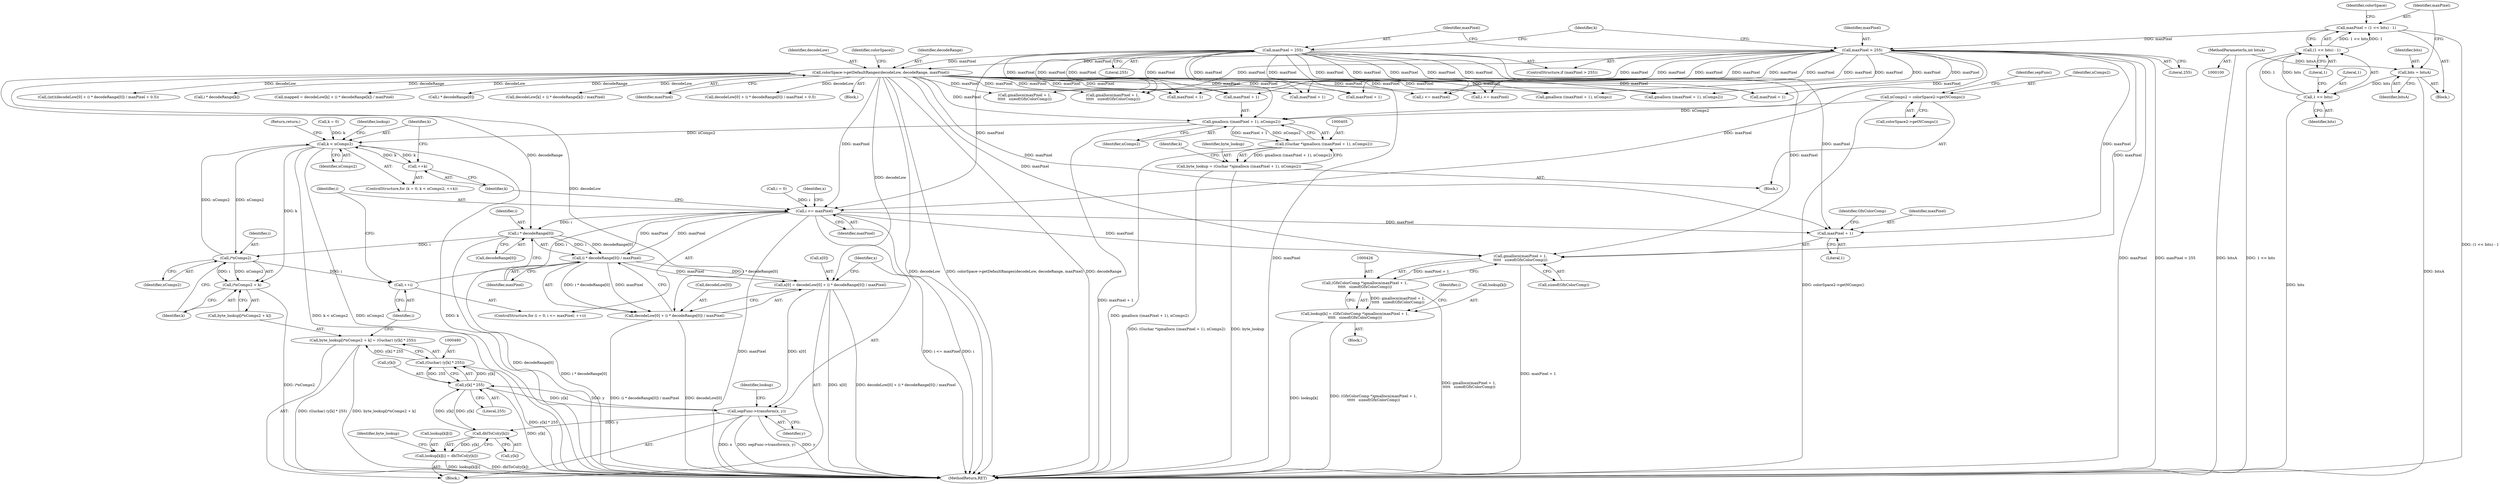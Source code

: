 digraph "0_poppler_7b2d314a61fd0e12f47c62996cb49ec0d1ba747a_4@API" {
"1000406" [label="(Call,gmallocn ((maxPixel + 1), nComps2))"];
"1000136" [label="(Call,maxPixel > 255)"];
"1000125" [label="(Call,maxPixel = (1 << bits) - 1)"];
"1000127" [label="(Call,(1 << bits) - 1)"];
"1000128" [label="(Call,1 << bits)"];
"1000122" [label="(Call,bits = bitsA)"];
"1000101" [label="(MethodParameterIn,int bitsA)"];
"1000163" [label="(Call,colorSpace->getDefaultRanges(decodeLow, decodeRange, maxPixel))"];
"1000139" [label="(Call,maxPixel = 255)"];
"1000396" [label="(Call,nComps2 = colorSpace2->getNComps())"];
"1000404" [label="(Call,(Guchar *)gmallocn ((maxPixel + 1), nComps2))"];
"1000402" [label="(Call,byte_lookup = (Guchar *)gmallocn ((maxPixel + 1), nComps2))"];
"1000415" [label="(Call,k < nComps2)"];
"1000418" [label="(Call,++k)"];
"1000475" [label="(Call,i*nComps2)"];
"1000440" [label="(Call,++i)"];
"1000437" [label="(Call,i <= maxPixel)"];
"1000427" [label="(Call,gmallocn(maxPixel + 1,\n\t\t\t\t\t   sizeof(GfxColorComp)))"];
"1000425" [label="(Call,(GfxColorComp *)gmallocn(maxPixel + 1,\n\t\t\t\t\t   sizeof(GfxColorComp)))"];
"1000421" [label="(Call,lookup[k] = (GfxColorComp *)gmallocn(maxPixel + 1,\n\t\t\t\t\t   sizeof(GfxColorComp)))"];
"1000428" [label="(Call,maxPixel + 1)"];
"1000452" [label="(Call,i * decodeRange[0])"];
"1000451" [label="(Call,(i * decodeRange[0]) / maxPixel)"];
"1000443" [label="(Call,x[0] = decodeLow[0] + (i * decodeRange[0]) / maxPixel)"];
"1000458" [label="(Call,sepFunc->transform(x, y))"];
"1000467" [label="(Call,dblToCol(y[k]))"];
"1000461" [label="(Call,lookup[k][i] = dblToCol(y[k]))"];
"1000481" [label="(Call,y[k] * 255)"];
"1000479" [label="(Call,(Guchar) (y[k] * 255))"];
"1000471" [label="(Call,byte_lookup[i*nComps2 + k] = (Guchar) (y[k] * 255))"];
"1000447" [label="(Call,decodeLow[0] + (i * decodeRange[0]) / maxPixel)"];
"1000474" [label="(Call,i*nComps2 + k)"];
"1000482" [label="(Call,y[k])"];
"1000435" [label="(Identifier,i)"];
"1000452" [label="(Call,i * decodeRange[0])"];
"1000101" [label="(MethodParameterIn,int bitsA)"];
"1000432" [label="(Identifier,GfxColorComp)"];
"1000481" [label="(Call,y[k] * 255)"];
"1000442" [label="(Block,)"];
"1000133" [label="(Identifier,colorSpace)"];
"1000404" [label="(Call,(Guchar *)gmallocn ((maxPixel + 1), nComps2))"];
"1000433" [label="(ControlStructure,for (i = 0; i <= maxPixel; ++i))"];
"1000413" [label="(Identifier,k)"];
"1000137" [label="(Identifier,maxPixel)"];
"1000129" [label="(Literal,1)"];
"1000410" [label="(Identifier,nComps2)"];
"1000123" [label="(Identifier,bits)"];
"1000472" [label="(Call,byte_lookup[i*nComps2 + k])"];
"1000127" [label="(Call,(1 << bits) - 1)"];
"1000422" [label="(Call,lookup[k])"];
"1000478" [label="(Identifier,k)"];
"1000124" [label="(Identifier,bitsA)"];
"1000583" [label="(Return,return;)"];
"1000271" [label="(Call,gmallocn ((maxPixel + 1), nComps2))"];
"1000292" [label="(Call,gmallocn(maxPixel + 1,\n \t\t\t\t\t   sizeof(GfxColorComp)))"];
"1000445" [label="(Identifier,x)"];
"1000310" [label="(Call,(int)(decodeLow[0] + (i * decodeRange[0]) / maxPixel + 0.5))"];
"1000536" [label="(Call,i * decodeRange[k])"];
"1000403" [label="(Identifier,byte_lookup)"];
"1000474" [label="(Call,i*nComps2 + k)"];
"1000144" [label="(Identifier,k)"];
"1000529" [label="(Call,mapped = decodeLow[k] + (i * decodeRange[k]) / maxPixel)"];
"1000125" [label="(Call,maxPixel = (1 << bits) - 1)"];
"1000128" [label="(Call,1 << bits)"];
"1000398" [label="(Call,colorSpace2->getNComps())"];
"1000451" [label="(Call,(i * decodeRange[0]) / maxPixel)"];
"1000407" [label="(Call,maxPixel + 1)"];
"1000419" [label="(Identifier,k)"];
"1000434" [label="(Call,i = 0)"];
"1000479" [label="(Call,(Guchar) (y[k] * 255))"];
"1000131" [label="(Literal,1)"];
"1000476" [label="(Identifier,i)"];
"1000429" [label="(Identifier,maxPixel)"];
"1000440" [label="(Call,++i)"];
"1000459" [label="(Identifier,x)"];
"1000462" [label="(Call,lookup[k][i])"];
"1000138" [label="(Literal,255)"];
"1000406" [label="(Call,gmallocn ((maxPixel + 1), nComps2))"];
"1000473" [label="(Identifier,byte_lookup)"];
"1000302" [label="(Call,i <= maxPixel)"];
"1000438" [label="(Identifier,i)"];
"1000130" [label="(Identifier,bits)"];
"1000430" [label="(Literal,1)"];
"1000475" [label="(Call,i*nComps2)"];
"1000141" [label="(Literal,255)"];
"1000460" [label="(Identifier,y)"];
"1000140" [label="(Identifier,maxPixel)"];
"1000441" [label="(Identifier,i)"];
"1000397" [label="(Identifier,nComps2)"];
"1000139" [label="(Call,maxPixel = 255)"];
"1000122" [label="(Call,bits = bitsA)"];
"1000318" [label="(Call,i * decodeRange[0])"];
"1000126" [label="(Identifier,maxPixel)"];
"1000493" [label="(Call,maxPixel + 1)"];
"1000457" [label="(Identifier,maxPixel)"];
"1000444" [label="(Call,x[0])"];
"1000458" [label="(Call,sepFunc->transform(x, y))"];
"1000418" [label="(Call,++k)"];
"1000400" [label="(Identifier,sepFunc)"];
"1000411" [label="(ControlStructure,for (k = 0; k < nComps2; ++k))"];
"1000454" [label="(Call,decodeRange[0])"];
"1000453" [label="(Identifier,i)"];
"1000523" [label="(Call,i <= maxPixel)"];
"1000492" [label="(Call,gmallocn ((maxPixel + 1), nComps))"];
"1000412" [label="(Call,k = 0)"];
"1000417" [label="(Identifier,nComps2)"];
"1000423" [label="(Identifier,lookup)"];
"1000420" [label="(Block,)"];
"1000431" [label="(Call,sizeof(GfxColorComp))"];
"1000135" [label="(ControlStructure,if (maxPixel > 255))"];
"1000272" [label="(Call,maxPixel + 1)"];
"1000165" [label="(Identifier,decodeRange)"];
"1000531" [label="(Call,decodeLow[k] + (i * decodeRange[k]) / maxPixel)"];
"1000428" [label="(Call,maxPixel + 1)"];
"1000164" [label="(Identifier,decodeLow)"];
"1000593" [label="(MethodReturn,RET)"];
"1000513" [label="(Call,gmallocn(maxPixel + 1,\n\t\t\t\t\t   sizeof(GfxColorComp)))"];
"1000415" [label="(Call,k < nComps2)"];
"1000437" [label="(Call,i <= maxPixel)"];
"1000166" [label="(Identifier,maxPixel)"];
"1000293" [label="(Call,maxPixel + 1)"];
"1000485" [label="(Literal,255)"];
"1000448" [label="(Call,decodeLow[0])"];
"1000387" [label="(Block,)"];
"1000464" [label="(Identifier,lookup)"];
"1000471" [label="(Call,byte_lookup[i*nComps2 + k] = (Guchar) (y[k] * 255))"];
"1000514" [label="(Call,maxPixel + 1)"];
"1000461" [label="(Call,lookup[k][i] = dblToCol(y[k]))"];
"1000427" [label="(Call,gmallocn(maxPixel + 1,\n\t\t\t\t\t   sizeof(GfxColorComp)))"];
"1000468" [label="(Call,y[k])"];
"1000425" [label="(Call,(GfxColorComp *)gmallocn(maxPixel + 1,\n\t\t\t\t\t   sizeof(GfxColorComp)))"];
"1000447" [label="(Call,decodeLow[0] + (i * decodeRange[0]) / maxPixel)"];
"1000136" [label="(Call,maxPixel > 255)"];
"1000236" [label="(Identifier,colorSpace2)"];
"1000477" [label="(Identifier,nComps2)"];
"1000396" [label="(Call,nComps2 = colorSpace2->getNComps())"];
"1000312" [label="(Call,decodeLow[0] + (i * decodeRange[0]) / maxPixel + 0.5)"];
"1000467" [label="(Call,dblToCol(y[k]))"];
"1000402" [label="(Call,byte_lookup = (Guchar *)gmallocn ((maxPixel + 1), nComps2))"];
"1000416" [label="(Identifier,k)"];
"1000104" [label="(Block,)"];
"1000439" [label="(Identifier,maxPixel)"];
"1000421" [label="(Call,lookup[k] = (GfxColorComp *)gmallocn(maxPixel + 1,\n\t\t\t\t\t   sizeof(GfxColorComp)))"];
"1000159" [label="(Block,)"];
"1000443" [label="(Call,x[0] = decodeLow[0] + (i * decodeRange[0]) / maxPixel)"];
"1000163" [label="(Call,colorSpace->getDefaultRanges(decodeLow, decodeRange, maxPixel))"];
"1000406" -> "1000404"  [label="AST: "];
"1000406" -> "1000410"  [label="CFG: "];
"1000407" -> "1000406"  [label="AST: "];
"1000410" -> "1000406"  [label="AST: "];
"1000404" -> "1000406"  [label="CFG: "];
"1000406" -> "1000593"  [label="DDG: maxPixel + 1"];
"1000406" -> "1000404"  [label="DDG: maxPixel + 1"];
"1000406" -> "1000404"  [label="DDG: nComps2"];
"1000136" -> "1000406"  [label="DDG: maxPixel"];
"1000163" -> "1000406"  [label="DDG: maxPixel"];
"1000139" -> "1000406"  [label="DDG: maxPixel"];
"1000396" -> "1000406"  [label="DDG: nComps2"];
"1000406" -> "1000415"  [label="DDG: nComps2"];
"1000136" -> "1000135"  [label="AST: "];
"1000136" -> "1000138"  [label="CFG: "];
"1000137" -> "1000136"  [label="AST: "];
"1000138" -> "1000136"  [label="AST: "];
"1000140" -> "1000136"  [label="CFG: "];
"1000144" -> "1000136"  [label="CFG: "];
"1000136" -> "1000593"  [label="DDG: maxPixel > 255"];
"1000136" -> "1000593"  [label="DDG: maxPixel"];
"1000125" -> "1000136"  [label="DDG: maxPixel"];
"1000136" -> "1000163"  [label="DDG: maxPixel"];
"1000136" -> "1000271"  [label="DDG: maxPixel"];
"1000136" -> "1000272"  [label="DDG: maxPixel"];
"1000136" -> "1000292"  [label="DDG: maxPixel"];
"1000136" -> "1000293"  [label="DDG: maxPixel"];
"1000136" -> "1000302"  [label="DDG: maxPixel"];
"1000136" -> "1000407"  [label="DDG: maxPixel"];
"1000136" -> "1000427"  [label="DDG: maxPixel"];
"1000136" -> "1000428"  [label="DDG: maxPixel"];
"1000136" -> "1000437"  [label="DDG: maxPixel"];
"1000136" -> "1000492"  [label="DDG: maxPixel"];
"1000136" -> "1000493"  [label="DDG: maxPixel"];
"1000136" -> "1000513"  [label="DDG: maxPixel"];
"1000136" -> "1000514"  [label="DDG: maxPixel"];
"1000136" -> "1000523"  [label="DDG: maxPixel"];
"1000125" -> "1000104"  [label="AST: "];
"1000125" -> "1000127"  [label="CFG: "];
"1000126" -> "1000125"  [label="AST: "];
"1000127" -> "1000125"  [label="AST: "];
"1000133" -> "1000125"  [label="CFG: "];
"1000125" -> "1000593"  [label="DDG: (1 << bits) - 1"];
"1000127" -> "1000125"  [label="DDG: 1 << bits"];
"1000127" -> "1000125"  [label="DDG: 1"];
"1000127" -> "1000131"  [label="CFG: "];
"1000128" -> "1000127"  [label="AST: "];
"1000131" -> "1000127"  [label="AST: "];
"1000127" -> "1000593"  [label="DDG: 1 << bits"];
"1000128" -> "1000127"  [label="DDG: 1"];
"1000128" -> "1000127"  [label="DDG: bits"];
"1000128" -> "1000130"  [label="CFG: "];
"1000129" -> "1000128"  [label="AST: "];
"1000130" -> "1000128"  [label="AST: "];
"1000131" -> "1000128"  [label="CFG: "];
"1000128" -> "1000593"  [label="DDG: bits"];
"1000122" -> "1000128"  [label="DDG: bits"];
"1000122" -> "1000104"  [label="AST: "];
"1000122" -> "1000124"  [label="CFG: "];
"1000123" -> "1000122"  [label="AST: "];
"1000124" -> "1000122"  [label="AST: "];
"1000126" -> "1000122"  [label="CFG: "];
"1000122" -> "1000593"  [label="DDG: bitsA"];
"1000101" -> "1000122"  [label="DDG: bitsA"];
"1000101" -> "1000100"  [label="AST: "];
"1000101" -> "1000593"  [label="DDG: bitsA"];
"1000163" -> "1000159"  [label="AST: "];
"1000163" -> "1000166"  [label="CFG: "];
"1000164" -> "1000163"  [label="AST: "];
"1000165" -> "1000163"  [label="AST: "];
"1000166" -> "1000163"  [label="AST: "];
"1000236" -> "1000163"  [label="CFG: "];
"1000163" -> "1000593"  [label="DDG: decodeLow"];
"1000163" -> "1000593"  [label="DDG: colorSpace->getDefaultRanges(decodeLow, decodeRange, maxPixel)"];
"1000163" -> "1000593"  [label="DDG: decodeRange"];
"1000139" -> "1000163"  [label="DDG: maxPixel"];
"1000163" -> "1000271"  [label="DDG: maxPixel"];
"1000163" -> "1000272"  [label="DDG: maxPixel"];
"1000163" -> "1000292"  [label="DDG: maxPixel"];
"1000163" -> "1000293"  [label="DDG: maxPixel"];
"1000163" -> "1000302"  [label="DDG: maxPixel"];
"1000163" -> "1000310"  [label="DDG: decodeLow"];
"1000163" -> "1000312"  [label="DDG: decodeLow"];
"1000163" -> "1000318"  [label="DDG: decodeRange"];
"1000163" -> "1000407"  [label="DDG: maxPixel"];
"1000163" -> "1000427"  [label="DDG: maxPixel"];
"1000163" -> "1000428"  [label="DDG: maxPixel"];
"1000163" -> "1000437"  [label="DDG: maxPixel"];
"1000163" -> "1000443"  [label="DDG: decodeLow"];
"1000163" -> "1000447"  [label="DDG: decodeLow"];
"1000163" -> "1000452"  [label="DDG: decodeRange"];
"1000163" -> "1000492"  [label="DDG: maxPixel"];
"1000163" -> "1000493"  [label="DDG: maxPixel"];
"1000163" -> "1000513"  [label="DDG: maxPixel"];
"1000163" -> "1000514"  [label="DDG: maxPixel"];
"1000163" -> "1000523"  [label="DDG: maxPixel"];
"1000163" -> "1000529"  [label="DDG: decodeLow"];
"1000163" -> "1000531"  [label="DDG: decodeLow"];
"1000163" -> "1000536"  [label="DDG: decodeRange"];
"1000139" -> "1000135"  [label="AST: "];
"1000139" -> "1000141"  [label="CFG: "];
"1000140" -> "1000139"  [label="AST: "];
"1000141" -> "1000139"  [label="AST: "];
"1000144" -> "1000139"  [label="CFG: "];
"1000139" -> "1000593"  [label="DDG: maxPixel"];
"1000139" -> "1000271"  [label="DDG: maxPixel"];
"1000139" -> "1000272"  [label="DDG: maxPixel"];
"1000139" -> "1000292"  [label="DDG: maxPixel"];
"1000139" -> "1000293"  [label="DDG: maxPixel"];
"1000139" -> "1000302"  [label="DDG: maxPixel"];
"1000139" -> "1000407"  [label="DDG: maxPixel"];
"1000139" -> "1000427"  [label="DDG: maxPixel"];
"1000139" -> "1000428"  [label="DDG: maxPixel"];
"1000139" -> "1000437"  [label="DDG: maxPixel"];
"1000139" -> "1000492"  [label="DDG: maxPixel"];
"1000139" -> "1000493"  [label="DDG: maxPixel"];
"1000139" -> "1000513"  [label="DDG: maxPixel"];
"1000139" -> "1000514"  [label="DDG: maxPixel"];
"1000139" -> "1000523"  [label="DDG: maxPixel"];
"1000396" -> "1000387"  [label="AST: "];
"1000396" -> "1000398"  [label="CFG: "];
"1000397" -> "1000396"  [label="AST: "];
"1000398" -> "1000396"  [label="AST: "];
"1000400" -> "1000396"  [label="CFG: "];
"1000396" -> "1000593"  [label="DDG: colorSpace2->getNComps()"];
"1000404" -> "1000402"  [label="AST: "];
"1000405" -> "1000404"  [label="AST: "];
"1000402" -> "1000404"  [label="CFG: "];
"1000404" -> "1000593"  [label="DDG: gmallocn ((maxPixel + 1), nComps2)"];
"1000404" -> "1000402"  [label="DDG: gmallocn ((maxPixel + 1), nComps2)"];
"1000402" -> "1000387"  [label="AST: "];
"1000403" -> "1000402"  [label="AST: "];
"1000413" -> "1000402"  [label="CFG: "];
"1000402" -> "1000593"  [label="DDG: (Guchar *)gmallocn ((maxPixel + 1), nComps2)"];
"1000402" -> "1000593"  [label="DDG: byte_lookup"];
"1000415" -> "1000411"  [label="AST: "];
"1000415" -> "1000417"  [label="CFG: "];
"1000416" -> "1000415"  [label="AST: "];
"1000417" -> "1000415"  [label="AST: "];
"1000423" -> "1000415"  [label="CFG: "];
"1000583" -> "1000415"  [label="CFG: "];
"1000415" -> "1000593"  [label="DDG: k"];
"1000415" -> "1000593"  [label="DDG: k < nComps2"];
"1000415" -> "1000593"  [label="DDG: nComps2"];
"1000412" -> "1000415"  [label="DDG: k"];
"1000418" -> "1000415"  [label="DDG: k"];
"1000475" -> "1000415"  [label="DDG: nComps2"];
"1000415" -> "1000418"  [label="DDG: k"];
"1000415" -> "1000475"  [label="DDG: nComps2"];
"1000415" -> "1000474"  [label="DDG: k"];
"1000418" -> "1000411"  [label="AST: "];
"1000418" -> "1000419"  [label="CFG: "];
"1000419" -> "1000418"  [label="AST: "];
"1000416" -> "1000418"  [label="CFG: "];
"1000475" -> "1000474"  [label="AST: "];
"1000475" -> "1000477"  [label="CFG: "];
"1000476" -> "1000475"  [label="AST: "];
"1000477" -> "1000475"  [label="AST: "];
"1000478" -> "1000475"  [label="CFG: "];
"1000475" -> "1000440"  [label="DDG: i"];
"1000475" -> "1000474"  [label="DDG: i"];
"1000475" -> "1000474"  [label="DDG: nComps2"];
"1000452" -> "1000475"  [label="DDG: i"];
"1000440" -> "1000433"  [label="AST: "];
"1000440" -> "1000441"  [label="CFG: "];
"1000441" -> "1000440"  [label="AST: "];
"1000438" -> "1000440"  [label="CFG: "];
"1000440" -> "1000437"  [label="DDG: i"];
"1000437" -> "1000433"  [label="AST: "];
"1000437" -> "1000439"  [label="CFG: "];
"1000438" -> "1000437"  [label="AST: "];
"1000439" -> "1000437"  [label="AST: "];
"1000445" -> "1000437"  [label="CFG: "];
"1000419" -> "1000437"  [label="CFG: "];
"1000437" -> "1000593"  [label="DDG: i <= maxPixel"];
"1000437" -> "1000593"  [label="DDG: i"];
"1000437" -> "1000593"  [label="DDG: maxPixel"];
"1000437" -> "1000427"  [label="DDG: maxPixel"];
"1000437" -> "1000428"  [label="DDG: maxPixel"];
"1000434" -> "1000437"  [label="DDG: i"];
"1000451" -> "1000437"  [label="DDG: maxPixel"];
"1000437" -> "1000452"  [label="DDG: i"];
"1000437" -> "1000451"  [label="DDG: maxPixel"];
"1000427" -> "1000425"  [label="AST: "];
"1000427" -> "1000431"  [label="CFG: "];
"1000428" -> "1000427"  [label="AST: "];
"1000431" -> "1000427"  [label="AST: "];
"1000425" -> "1000427"  [label="CFG: "];
"1000427" -> "1000593"  [label="DDG: maxPixel + 1"];
"1000427" -> "1000425"  [label="DDG: maxPixel + 1"];
"1000425" -> "1000421"  [label="AST: "];
"1000426" -> "1000425"  [label="AST: "];
"1000421" -> "1000425"  [label="CFG: "];
"1000425" -> "1000593"  [label="DDG: gmallocn(maxPixel + 1,\n\t\t\t\t\t   sizeof(GfxColorComp))"];
"1000425" -> "1000421"  [label="DDG: gmallocn(maxPixel + 1,\n\t\t\t\t\t   sizeof(GfxColorComp))"];
"1000421" -> "1000420"  [label="AST: "];
"1000422" -> "1000421"  [label="AST: "];
"1000435" -> "1000421"  [label="CFG: "];
"1000421" -> "1000593"  [label="DDG: lookup[k]"];
"1000421" -> "1000593"  [label="DDG: (GfxColorComp *)gmallocn(maxPixel + 1,\n\t\t\t\t\t   sizeof(GfxColorComp))"];
"1000428" -> "1000430"  [label="CFG: "];
"1000429" -> "1000428"  [label="AST: "];
"1000430" -> "1000428"  [label="AST: "];
"1000432" -> "1000428"  [label="CFG: "];
"1000452" -> "1000451"  [label="AST: "];
"1000452" -> "1000454"  [label="CFG: "];
"1000453" -> "1000452"  [label="AST: "];
"1000454" -> "1000452"  [label="AST: "];
"1000457" -> "1000452"  [label="CFG: "];
"1000452" -> "1000593"  [label="DDG: decodeRange[0]"];
"1000452" -> "1000451"  [label="DDG: i"];
"1000452" -> "1000451"  [label="DDG: decodeRange[0]"];
"1000451" -> "1000447"  [label="AST: "];
"1000451" -> "1000457"  [label="CFG: "];
"1000457" -> "1000451"  [label="AST: "];
"1000447" -> "1000451"  [label="CFG: "];
"1000451" -> "1000593"  [label="DDG: i * decodeRange[0]"];
"1000451" -> "1000443"  [label="DDG: i * decodeRange[0]"];
"1000451" -> "1000443"  [label="DDG: maxPixel"];
"1000451" -> "1000447"  [label="DDG: i * decodeRange[0]"];
"1000451" -> "1000447"  [label="DDG: maxPixel"];
"1000443" -> "1000442"  [label="AST: "];
"1000443" -> "1000447"  [label="CFG: "];
"1000444" -> "1000443"  [label="AST: "];
"1000447" -> "1000443"  [label="AST: "];
"1000459" -> "1000443"  [label="CFG: "];
"1000443" -> "1000593"  [label="DDG: decodeLow[0] + (i * decodeRange[0]) / maxPixel"];
"1000443" -> "1000593"  [label="DDG: x[0]"];
"1000443" -> "1000458"  [label="DDG: x[0]"];
"1000458" -> "1000442"  [label="AST: "];
"1000458" -> "1000460"  [label="CFG: "];
"1000459" -> "1000458"  [label="AST: "];
"1000460" -> "1000458"  [label="AST: "];
"1000464" -> "1000458"  [label="CFG: "];
"1000458" -> "1000593"  [label="DDG: y"];
"1000458" -> "1000593"  [label="DDG: x"];
"1000458" -> "1000593"  [label="DDG: sepFunc->transform(x, y)"];
"1000481" -> "1000458"  [label="DDG: y[k]"];
"1000458" -> "1000467"  [label="DDG: y"];
"1000458" -> "1000481"  [label="DDG: y"];
"1000467" -> "1000461"  [label="AST: "];
"1000467" -> "1000468"  [label="CFG: "];
"1000468" -> "1000467"  [label="AST: "];
"1000461" -> "1000467"  [label="CFG: "];
"1000467" -> "1000461"  [label="DDG: y[k]"];
"1000481" -> "1000467"  [label="DDG: y[k]"];
"1000467" -> "1000481"  [label="DDG: y[k]"];
"1000461" -> "1000442"  [label="AST: "];
"1000462" -> "1000461"  [label="AST: "];
"1000473" -> "1000461"  [label="CFG: "];
"1000461" -> "1000593"  [label="DDG: dblToCol(y[k])"];
"1000461" -> "1000593"  [label="DDG: lookup[k][i]"];
"1000481" -> "1000479"  [label="AST: "];
"1000481" -> "1000485"  [label="CFG: "];
"1000482" -> "1000481"  [label="AST: "];
"1000485" -> "1000481"  [label="AST: "];
"1000479" -> "1000481"  [label="CFG: "];
"1000481" -> "1000593"  [label="DDG: y[k]"];
"1000481" -> "1000479"  [label="DDG: y[k]"];
"1000481" -> "1000479"  [label="DDG: 255"];
"1000479" -> "1000471"  [label="AST: "];
"1000480" -> "1000479"  [label="AST: "];
"1000471" -> "1000479"  [label="CFG: "];
"1000479" -> "1000593"  [label="DDG: y[k] * 255"];
"1000479" -> "1000471"  [label="DDG: y[k] * 255"];
"1000471" -> "1000442"  [label="AST: "];
"1000472" -> "1000471"  [label="AST: "];
"1000441" -> "1000471"  [label="CFG: "];
"1000471" -> "1000593"  [label="DDG: byte_lookup[i*nComps2 + k]"];
"1000471" -> "1000593"  [label="DDG: (Guchar) (y[k] * 255)"];
"1000448" -> "1000447"  [label="AST: "];
"1000447" -> "1000593"  [label="DDG: (i * decodeRange[0]) / maxPixel"];
"1000447" -> "1000593"  [label="DDG: decodeLow[0]"];
"1000474" -> "1000472"  [label="AST: "];
"1000474" -> "1000478"  [label="CFG: "];
"1000478" -> "1000474"  [label="AST: "];
"1000472" -> "1000474"  [label="CFG: "];
"1000474" -> "1000593"  [label="DDG: i*nComps2"];
}
